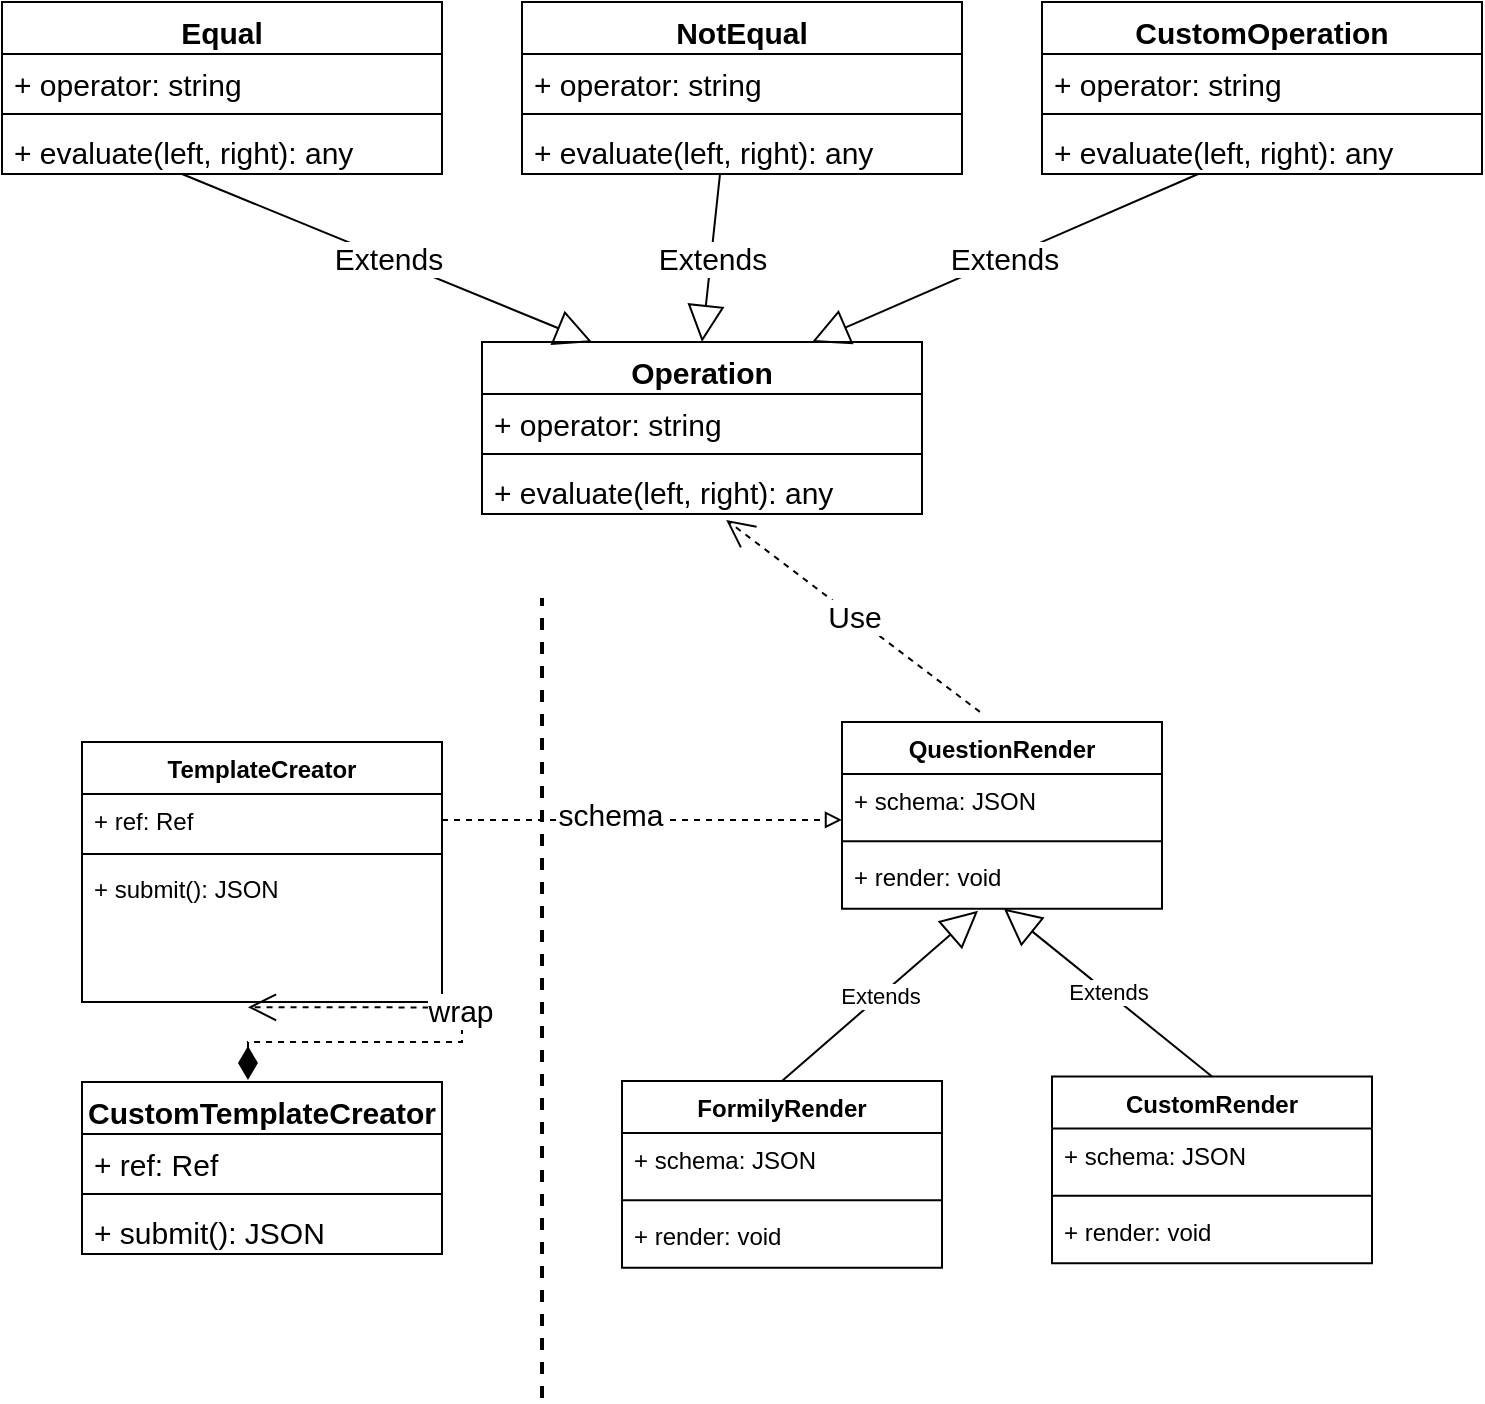 <mxfile version="17.4.1" type="github">
  <diagram id="yDVKeomo46-3DICR4W65" name="Page-1">
    <mxGraphModel dx="1296" dy="1799" grid="1" gridSize="10" guides="1" tooltips="1" connect="1" arrows="1" fold="1" page="1" pageScale="1" pageWidth="850" pageHeight="1100" math="0" shadow="0">
      <root>
        <mxCell id="0" />
        <mxCell id="1" parent="0" />
        <mxCell id="LFqhlHz371uRSVuWxBN7-13" value="" style="endArrow=none;dashed=1;html=1;strokeWidth=2;rounded=0;" edge="1" parent="1">
          <mxGeometry width="50" height="50" relative="1" as="geometry">
            <mxPoint x="350" y="518" as="sourcePoint" />
            <mxPoint x="350" y="118" as="targetPoint" />
          </mxGeometry>
        </mxCell>
        <mxCell id="LFqhlHz371uRSVuWxBN7-14" value="TemplateCreator" style="swimlane;fontStyle=1;align=center;verticalAlign=top;childLayout=stackLayout;horizontal=1;startSize=26;horizontalStack=0;resizeParent=1;resizeParentMax=0;resizeLast=0;collapsible=1;marginBottom=0;" vertex="1" parent="1">
          <mxGeometry x="120" y="190" width="180" height="130" as="geometry" />
        </mxCell>
        <mxCell id="LFqhlHz371uRSVuWxBN7-15" value="+ ref: Ref" style="text;strokeColor=none;fillColor=none;align=left;verticalAlign=top;spacingLeft=4;spacingRight=4;overflow=hidden;rotatable=0;points=[[0,0.5],[1,0.5]];portConstraint=eastwest;" vertex="1" parent="LFqhlHz371uRSVuWxBN7-14">
          <mxGeometry y="26" width="180" height="26" as="geometry" />
        </mxCell>
        <mxCell id="LFqhlHz371uRSVuWxBN7-16" value="" style="line;strokeWidth=1;fillColor=none;align=left;verticalAlign=middle;spacingTop=-1;spacingLeft=3;spacingRight=3;rotatable=0;labelPosition=right;points=[];portConstraint=eastwest;" vertex="1" parent="LFqhlHz371uRSVuWxBN7-14">
          <mxGeometry y="52" width="180" height="8" as="geometry" />
        </mxCell>
        <mxCell id="LFqhlHz371uRSVuWxBN7-17" value="+ submit(): JSON" style="text;strokeColor=none;fillColor=none;align=left;verticalAlign=top;spacingLeft=4;spacingRight=4;overflow=hidden;rotatable=0;points=[[0,0.5],[1,0.5]];portConstraint=eastwest;" vertex="1" parent="LFqhlHz371uRSVuWxBN7-14">
          <mxGeometry y="60" width="180" height="70" as="geometry" />
        </mxCell>
        <mxCell id="LFqhlHz371uRSVuWxBN7-35" value="" style="group" vertex="1" connectable="0" parent="1">
          <mxGeometry x="390" y="180" width="375" height="276" as="geometry" />
        </mxCell>
        <mxCell id="LFqhlHz371uRSVuWxBN7-18" value="QuestionRender" style="swimlane;fontStyle=1;align=center;verticalAlign=top;childLayout=stackLayout;horizontal=1;startSize=26;horizontalStack=0;resizeParent=1;resizeParentMax=0;resizeLast=0;collapsible=1;marginBottom=0;" vertex="1" parent="LFqhlHz371uRSVuWxBN7-35">
          <mxGeometry x="110" width="160" height="93.317" as="geometry" />
        </mxCell>
        <mxCell id="LFqhlHz371uRSVuWxBN7-19" value="+ schema: JSON" style="text;strokeColor=none;fillColor=none;align=left;verticalAlign=top;spacingLeft=4;spacingRight=4;overflow=hidden;rotatable=0;points=[[0,0.5],[1,0.5]];portConstraint=eastwest;" vertex="1" parent="LFqhlHz371uRSVuWxBN7-18">
          <mxGeometry y="26" width="160" height="29.171" as="geometry" />
        </mxCell>
        <mxCell id="LFqhlHz371uRSVuWxBN7-20" value="" style="line;strokeWidth=1;fillColor=none;align=left;verticalAlign=middle;spacingTop=-1;spacingLeft=3;spacingRight=3;rotatable=0;labelPosition=right;points=[];portConstraint=eastwest;" vertex="1" parent="LFqhlHz371uRSVuWxBN7-18">
          <mxGeometry y="55.171" width="160" height="8.976" as="geometry" />
        </mxCell>
        <mxCell id="LFqhlHz371uRSVuWxBN7-21" value="+ render: void" style="text;strokeColor=none;fillColor=none;align=left;verticalAlign=top;spacingLeft=4;spacingRight=4;overflow=hidden;rotatable=0;points=[[0,0.5],[1,0.5]];portConstraint=eastwest;" vertex="1" parent="LFqhlHz371uRSVuWxBN7-18">
          <mxGeometry y="64.146" width="160" height="29.171" as="geometry" />
        </mxCell>
        <mxCell id="LFqhlHz371uRSVuWxBN7-23" value="FormilyRender" style="swimlane;fontStyle=1;align=center;verticalAlign=top;childLayout=stackLayout;horizontal=1;startSize=26;horizontalStack=0;resizeParent=1;resizeParentMax=0;resizeLast=0;collapsible=1;marginBottom=0;" vertex="1" parent="LFqhlHz371uRSVuWxBN7-35">
          <mxGeometry y="179.512" width="160" height="93.317" as="geometry" />
        </mxCell>
        <mxCell id="LFqhlHz371uRSVuWxBN7-24" value="+ schema: JSON" style="text;strokeColor=none;fillColor=none;align=left;verticalAlign=top;spacingLeft=4;spacingRight=4;overflow=hidden;rotatable=0;points=[[0,0.5],[1,0.5]];portConstraint=eastwest;" vertex="1" parent="LFqhlHz371uRSVuWxBN7-23">
          <mxGeometry y="26" width="160" height="29.171" as="geometry" />
        </mxCell>
        <mxCell id="LFqhlHz371uRSVuWxBN7-25" value="" style="line;strokeWidth=1;fillColor=none;align=left;verticalAlign=middle;spacingTop=-1;spacingLeft=3;spacingRight=3;rotatable=0;labelPosition=right;points=[];portConstraint=eastwest;" vertex="1" parent="LFqhlHz371uRSVuWxBN7-23">
          <mxGeometry y="55.171" width="160" height="8.976" as="geometry" />
        </mxCell>
        <mxCell id="LFqhlHz371uRSVuWxBN7-26" value="+ render: void" style="text;strokeColor=none;fillColor=none;align=left;verticalAlign=top;spacingLeft=4;spacingRight=4;overflow=hidden;rotatable=0;points=[[0,0.5],[1,0.5]];portConstraint=eastwest;" vertex="1" parent="LFqhlHz371uRSVuWxBN7-23">
          <mxGeometry y="64.146" width="160" height="29.171" as="geometry" />
        </mxCell>
        <mxCell id="LFqhlHz371uRSVuWxBN7-27" value="CustomRender" style="swimlane;fontStyle=1;align=center;verticalAlign=top;childLayout=stackLayout;horizontal=1;startSize=26;horizontalStack=0;resizeParent=1;resizeParentMax=0;resizeLast=0;collapsible=1;marginBottom=0;" vertex="1" parent="LFqhlHz371uRSVuWxBN7-35">
          <mxGeometry x="215" y="177.268" width="160" height="93.317" as="geometry" />
        </mxCell>
        <mxCell id="LFqhlHz371uRSVuWxBN7-28" value="+ schema: JSON" style="text;strokeColor=none;fillColor=none;align=left;verticalAlign=top;spacingLeft=4;spacingRight=4;overflow=hidden;rotatable=0;points=[[0,0.5],[1,0.5]];portConstraint=eastwest;" vertex="1" parent="LFqhlHz371uRSVuWxBN7-27">
          <mxGeometry y="26" width="160" height="29.171" as="geometry" />
        </mxCell>
        <mxCell id="LFqhlHz371uRSVuWxBN7-29" value="" style="line;strokeWidth=1;fillColor=none;align=left;verticalAlign=middle;spacingTop=-1;spacingLeft=3;spacingRight=3;rotatable=0;labelPosition=right;points=[];portConstraint=eastwest;" vertex="1" parent="LFqhlHz371uRSVuWxBN7-27">
          <mxGeometry y="55.171" width="160" height="8.976" as="geometry" />
        </mxCell>
        <mxCell id="LFqhlHz371uRSVuWxBN7-30" value="+ render: void" style="text;strokeColor=none;fillColor=none;align=left;verticalAlign=top;spacingLeft=4;spacingRight=4;overflow=hidden;rotatable=0;points=[[0,0.5],[1,0.5]];portConstraint=eastwest;" vertex="1" parent="LFqhlHz371uRSVuWxBN7-27">
          <mxGeometry y="64.146" width="160" height="29.171" as="geometry" />
        </mxCell>
        <mxCell id="LFqhlHz371uRSVuWxBN7-33" value="Extends" style="endArrow=block;endSize=16;endFill=0;html=1;rounded=0;entryX=0.425;entryY=1.038;entryDx=0;entryDy=0;entryPerimeter=0;exitX=0.5;exitY=0;exitDx=0;exitDy=0;" edge="1" parent="LFqhlHz371uRSVuWxBN7-35" source="LFqhlHz371uRSVuWxBN7-23" target="LFqhlHz371uRSVuWxBN7-21">
          <mxGeometry width="160" relative="1" as="geometry">
            <mxPoint x="-50" y="44.878" as="sourcePoint" />
            <mxPoint x="110" y="44.878" as="targetPoint" />
          </mxGeometry>
        </mxCell>
        <mxCell id="LFqhlHz371uRSVuWxBN7-34" value="Extends" style="endArrow=block;endSize=16;endFill=0;html=1;rounded=0;exitX=0.5;exitY=0;exitDx=0;exitDy=0;entryX=0.506;entryY=1;entryDx=0;entryDy=0;entryPerimeter=0;" edge="1" parent="LFqhlHz371uRSVuWxBN7-35" source="LFqhlHz371uRSVuWxBN7-27" target="LFqhlHz371uRSVuWxBN7-21">
          <mxGeometry width="160" relative="1" as="geometry">
            <mxPoint x="-50" y="44.878" as="sourcePoint" />
            <mxPoint x="190" y="100.976" as="targetPoint" />
          </mxGeometry>
        </mxCell>
        <mxCell id="LFqhlHz371uRSVuWxBN7-39" style="edgeStyle=orthogonalEdgeStyle;rounded=0;orthogonalLoop=1;jettySize=auto;html=1;exitX=1;exitY=0.5;exitDx=0;exitDy=0;entryX=0;entryY=0.788;entryDx=0;entryDy=0;entryPerimeter=0;endArrow=block;endFill=0;dashed=1;" edge="1" parent="1" source="LFqhlHz371uRSVuWxBN7-15" target="LFqhlHz371uRSVuWxBN7-19">
          <mxGeometry relative="1" as="geometry" />
        </mxCell>
        <mxCell id="LFqhlHz371uRSVuWxBN7-40" value="schema" style="edgeLabel;html=1;align=center;verticalAlign=middle;resizable=0;points=[];fontSize=15;" vertex="1" connectable="0" parent="LFqhlHz371uRSVuWxBN7-39">
          <mxGeometry x="-0.16" y="3" relative="1" as="geometry">
            <mxPoint as="offset" />
          </mxGeometry>
        </mxCell>
        <mxCell id="LFqhlHz371uRSVuWxBN7-41" value="CustomTemplateCreator" style="swimlane;fontStyle=1;align=center;verticalAlign=top;childLayout=stackLayout;horizontal=1;startSize=26;horizontalStack=0;resizeParent=1;resizeParentMax=0;resizeLast=0;collapsible=1;marginBottom=0;fontSize=15;" vertex="1" parent="1">
          <mxGeometry x="120" y="360" width="180" height="86" as="geometry" />
        </mxCell>
        <mxCell id="LFqhlHz371uRSVuWxBN7-42" value="+ ref: Ref" style="text;strokeColor=none;fillColor=none;align=left;verticalAlign=top;spacingLeft=4;spacingRight=4;overflow=hidden;rotatable=0;points=[[0,0.5],[1,0.5]];portConstraint=eastwest;fontSize=15;" vertex="1" parent="LFqhlHz371uRSVuWxBN7-41">
          <mxGeometry y="26" width="180" height="26" as="geometry" />
        </mxCell>
        <mxCell id="LFqhlHz371uRSVuWxBN7-43" value="" style="line;strokeWidth=1;fillColor=none;align=left;verticalAlign=middle;spacingTop=-1;spacingLeft=3;spacingRight=3;rotatable=0;labelPosition=right;points=[];portConstraint=eastwest;fontSize=15;" vertex="1" parent="LFqhlHz371uRSVuWxBN7-41">
          <mxGeometry y="52" width="180" height="8" as="geometry" />
        </mxCell>
        <mxCell id="LFqhlHz371uRSVuWxBN7-44" value="+ submit(): JSON" style="text;strokeColor=none;fillColor=none;align=left;verticalAlign=top;spacingLeft=4;spacingRight=4;overflow=hidden;rotatable=0;points=[[0,0.5],[1,0.5]];portConstraint=eastwest;fontSize=15;" vertex="1" parent="LFqhlHz371uRSVuWxBN7-41">
          <mxGeometry y="60" width="180" height="26" as="geometry" />
        </mxCell>
        <mxCell id="LFqhlHz371uRSVuWxBN7-45" value="" style="endArrow=open;html=1;endSize=12;startArrow=diamondThin;startSize=14;startFill=1;edgeStyle=orthogonalEdgeStyle;align=left;verticalAlign=bottom;rounded=0;dashed=1;fontSize=15;exitX=0.461;exitY=-0.012;exitDx=0;exitDy=0;entryX=0.461;entryY=1.038;entryDx=0;entryDy=0;entryPerimeter=0;exitPerimeter=0;" edge="1" parent="1" source="LFqhlHz371uRSVuWxBN7-41" target="LFqhlHz371uRSVuWxBN7-17">
          <mxGeometry x="-1" y="3" relative="1" as="geometry">
            <mxPoint x="340" y="390" as="sourcePoint" />
            <mxPoint x="230" y="290" as="targetPoint" />
          </mxGeometry>
        </mxCell>
        <mxCell id="LFqhlHz371uRSVuWxBN7-46" value="wrap" style="edgeLabel;html=1;align=center;verticalAlign=middle;resizable=0;points=[];fontSize=15;" vertex="1" connectable="0" parent="LFqhlHz371uRSVuWxBN7-45">
          <mxGeometry x="0.157" y="1" relative="1" as="geometry">
            <mxPoint as="offset" />
          </mxGeometry>
        </mxCell>
        <mxCell id="LFqhlHz371uRSVuWxBN7-51" value="Operation" style="swimlane;fontStyle=1;align=center;verticalAlign=top;childLayout=stackLayout;horizontal=1;startSize=26;horizontalStack=0;resizeParent=1;resizeParentMax=0;resizeLast=0;collapsible=1;marginBottom=0;fontSize=15;" vertex="1" parent="1">
          <mxGeometry x="320" y="-10" width="220" height="86" as="geometry" />
        </mxCell>
        <mxCell id="LFqhlHz371uRSVuWxBN7-52" value="+ operator: string" style="text;strokeColor=none;fillColor=none;align=left;verticalAlign=top;spacingLeft=4;spacingRight=4;overflow=hidden;rotatable=0;points=[[0,0.5],[1,0.5]];portConstraint=eastwest;fontSize=15;" vertex="1" parent="LFqhlHz371uRSVuWxBN7-51">
          <mxGeometry y="26" width="220" height="26" as="geometry" />
        </mxCell>
        <mxCell id="LFqhlHz371uRSVuWxBN7-53" value="" style="line;strokeWidth=1;fillColor=none;align=left;verticalAlign=middle;spacingTop=-1;spacingLeft=3;spacingRight=3;rotatable=0;labelPosition=right;points=[];portConstraint=eastwest;fontSize=15;" vertex="1" parent="LFqhlHz371uRSVuWxBN7-51">
          <mxGeometry y="52" width="220" height="8" as="geometry" />
        </mxCell>
        <mxCell id="LFqhlHz371uRSVuWxBN7-54" value="+ evaluate(left, right): any" style="text;strokeColor=none;fillColor=none;align=left;verticalAlign=top;spacingLeft=4;spacingRight=4;overflow=hidden;rotatable=0;points=[[0,0.5],[1,0.5]];portConstraint=eastwest;fontSize=15;" vertex="1" parent="LFqhlHz371uRSVuWxBN7-51">
          <mxGeometry y="60" width="220" height="26" as="geometry" />
        </mxCell>
        <mxCell id="LFqhlHz371uRSVuWxBN7-59" value="Equal" style="swimlane;fontStyle=1;align=center;verticalAlign=top;childLayout=stackLayout;horizontal=1;startSize=26;horizontalStack=0;resizeParent=1;resizeParentMax=0;resizeLast=0;collapsible=1;marginBottom=0;fontSize=15;" vertex="1" parent="1">
          <mxGeometry x="80" y="-180" width="220" height="86" as="geometry" />
        </mxCell>
        <mxCell id="LFqhlHz371uRSVuWxBN7-60" value="+ operator: string" style="text;strokeColor=none;fillColor=none;align=left;verticalAlign=top;spacingLeft=4;spacingRight=4;overflow=hidden;rotatable=0;points=[[0,0.5],[1,0.5]];portConstraint=eastwest;fontSize=15;" vertex="1" parent="LFqhlHz371uRSVuWxBN7-59">
          <mxGeometry y="26" width="220" height="26" as="geometry" />
        </mxCell>
        <mxCell id="LFqhlHz371uRSVuWxBN7-61" value="" style="line;strokeWidth=1;fillColor=none;align=left;verticalAlign=middle;spacingTop=-1;spacingLeft=3;spacingRight=3;rotatable=0;labelPosition=right;points=[];portConstraint=eastwest;fontSize=15;" vertex="1" parent="LFqhlHz371uRSVuWxBN7-59">
          <mxGeometry y="52" width="220" height="8" as="geometry" />
        </mxCell>
        <mxCell id="LFqhlHz371uRSVuWxBN7-62" value="+ evaluate(left, right): any" style="text;strokeColor=none;fillColor=none;align=left;verticalAlign=top;spacingLeft=4;spacingRight=4;overflow=hidden;rotatable=0;points=[[0,0.5],[1,0.5]];portConstraint=eastwest;fontSize=15;" vertex="1" parent="LFqhlHz371uRSVuWxBN7-59">
          <mxGeometry y="60" width="220" height="26" as="geometry" />
        </mxCell>
        <mxCell id="LFqhlHz371uRSVuWxBN7-63" value="NotEqual" style="swimlane;fontStyle=1;align=center;verticalAlign=top;childLayout=stackLayout;horizontal=1;startSize=26;horizontalStack=0;resizeParent=1;resizeParentMax=0;resizeLast=0;collapsible=1;marginBottom=0;fontSize=15;" vertex="1" parent="1">
          <mxGeometry x="340" y="-180" width="220" height="86" as="geometry" />
        </mxCell>
        <mxCell id="LFqhlHz371uRSVuWxBN7-64" value="+ operator: string" style="text;strokeColor=none;fillColor=none;align=left;verticalAlign=top;spacingLeft=4;spacingRight=4;overflow=hidden;rotatable=0;points=[[0,0.5],[1,0.5]];portConstraint=eastwest;fontSize=15;" vertex="1" parent="LFqhlHz371uRSVuWxBN7-63">
          <mxGeometry y="26" width="220" height="26" as="geometry" />
        </mxCell>
        <mxCell id="LFqhlHz371uRSVuWxBN7-65" value="" style="line;strokeWidth=1;fillColor=none;align=left;verticalAlign=middle;spacingTop=-1;spacingLeft=3;spacingRight=3;rotatable=0;labelPosition=right;points=[];portConstraint=eastwest;fontSize=15;" vertex="1" parent="LFqhlHz371uRSVuWxBN7-63">
          <mxGeometry y="52" width="220" height="8" as="geometry" />
        </mxCell>
        <mxCell id="LFqhlHz371uRSVuWxBN7-66" value="+ evaluate(left, right): any" style="text;strokeColor=none;fillColor=none;align=left;verticalAlign=top;spacingLeft=4;spacingRight=4;overflow=hidden;rotatable=0;points=[[0,0.5],[1,0.5]];portConstraint=eastwest;fontSize=15;" vertex="1" parent="LFqhlHz371uRSVuWxBN7-63">
          <mxGeometry y="60" width="220" height="26" as="geometry" />
        </mxCell>
        <mxCell id="LFqhlHz371uRSVuWxBN7-68" value="CustomOperation" style="swimlane;fontStyle=1;align=center;verticalAlign=top;childLayout=stackLayout;horizontal=1;startSize=26;horizontalStack=0;resizeParent=1;resizeParentMax=0;resizeLast=0;collapsible=1;marginBottom=0;fontSize=15;" vertex="1" parent="1">
          <mxGeometry x="600" y="-180" width="220" height="86" as="geometry" />
        </mxCell>
        <mxCell id="LFqhlHz371uRSVuWxBN7-69" value="+ operator: string" style="text;strokeColor=none;fillColor=none;align=left;verticalAlign=top;spacingLeft=4;spacingRight=4;overflow=hidden;rotatable=0;points=[[0,0.5],[1,0.5]];portConstraint=eastwest;fontSize=15;" vertex="1" parent="LFqhlHz371uRSVuWxBN7-68">
          <mxGeometry y="26" width="220" height="26" as="geometry" />
        </mxCell>
        <mxCell id="LFqhlHz371uRSVuWxBN7-70" value="" style="line;strokeWidth=1;fillColor=none;align=left;verticalAlign=middle;spacingTop=-1;spacingLeft=3;spacingRight=3;rotatable=0;labelPosition=right;points=[];portConstraint=eastwest;fontSize=15;" vertex="1" parent="LFqhlHz371uRSVuWxBN7-68">
          <mxGeometry y="52" width="220" height="8" as="geometry" />
        </mxCell>
        <mxCell id="LFqhlHz371uRSVuWxBN7-71" value="+ evaluate(left, right): any" style="text;strokeColor=none;fillColor=none;align=left;verticalAlign=top;spacingLeft=4;spacingRight=4;overflow=hidden;rotatable=0;points=[[0,0.5],[1,0.5]];portConstraint=eastwest;fontSize=15;" vertex="1" parent="LFqhlHz371uRSVuWxBN7-68">
          <mxGeometry y="60" width="220" height="26" as="geometry" />
        </mxCell>
        <mxCell id="LFqhlHz371uRSVuWxBN7-72" value="Extends" style="endArrow=block;endSize=16;endFill=0;html=1;rounded=0;fontSize=15;entryX=0.25;entryY=0;entryDx=0;entryDy=0;" edge="1" parent="1" target="LFqhlHz371uRSVuWxBN7-51">
          <mxGeometry width="160" relative="1" as="geometry">
            <mxPoint x="170" y="-94" as="sourcePoint" />
            <mxPoint x="330" y="-94" as="targetPoint" />
          </mxGeometry>
        </mxCell>
        <mxCell id="LFqhlHz371uRSVuWxBN7-77" value="Extends" style="endArrow=block;endSize=16;endFill=0;html=1;rounded=0;fontSize=15;exitX=0.45;exitY=1;exitDx=0;exitDy=0;exitPerimeter=0;entryX=0.5;entryY=0;entryDx=0;entryDy=0;" edge="1" parent="1" source="LFqhlHz371uRSVuWxBN7-66" target="LFqhlHz371uRSVuWxBN7-51">
          <mxGeometry width="160" relative="1" as="geometry">
            <mxPoint x="340" y="160" as="sourcePoint" />
            <mxPoint x="500" y="160" as="targetPoint" />
          </mxGeometry>
        </mxCell>
        <mxCell id="LFqhlHz371uRSVuWxBN7-78" value="Extends" style="endArrow=block;endSize=16;endFill=0;html=1;rounded=0;fontSize=15;exitX=0.355;exitY=1;exitDx=0;exitDy=0;exitPerimeter=0;entryX=0.75;entryY=0;entryDx=0;entryDy=0;" edge="1" parent="1" source="LFqhlHz371uRSVuWxBN7-71" target="LFqhlHz371uRSVuWxBN7-51">
          <mxGeometry width="160" relative="1" as="geometry">
            <mxPoint x="340" y="160" as="sourcePoint" />
            <mxPoint x="500" y="160" as="targetPoint" />
          </mxGeometry>
        </mxCell>
        <mxCell id="LFqhlHz371uRSVuWxBN7-79" value="Use" style="endArrow=open;endSize=12;dashed=1;html=1;rounded=0;fontSize=15;entryX=0.555;entryY=1.115;entryDx=0;entryDy=0;entryPerimeter=0;exitX=0.431;exitY=-0.054;exitDx=0;exitDy=0;exitPerimeter=0;" edge="1" parent="1" source="LFqhlHz371uRSVuWxBN7-18" target="LFqhlHz371uRSVuWxBN7-54">
          <mxGeometry width="160" relative="1" as="geometry">
            <mxPoint x="660" y="240" as="sourcePoint" />
            <mxPoint x="570" y="100" as="targetPoint" />
          </mxGeometry>
        </mxCell>
      </root>
    </mxGraphModel>
  </diagram>
</mxfile>

